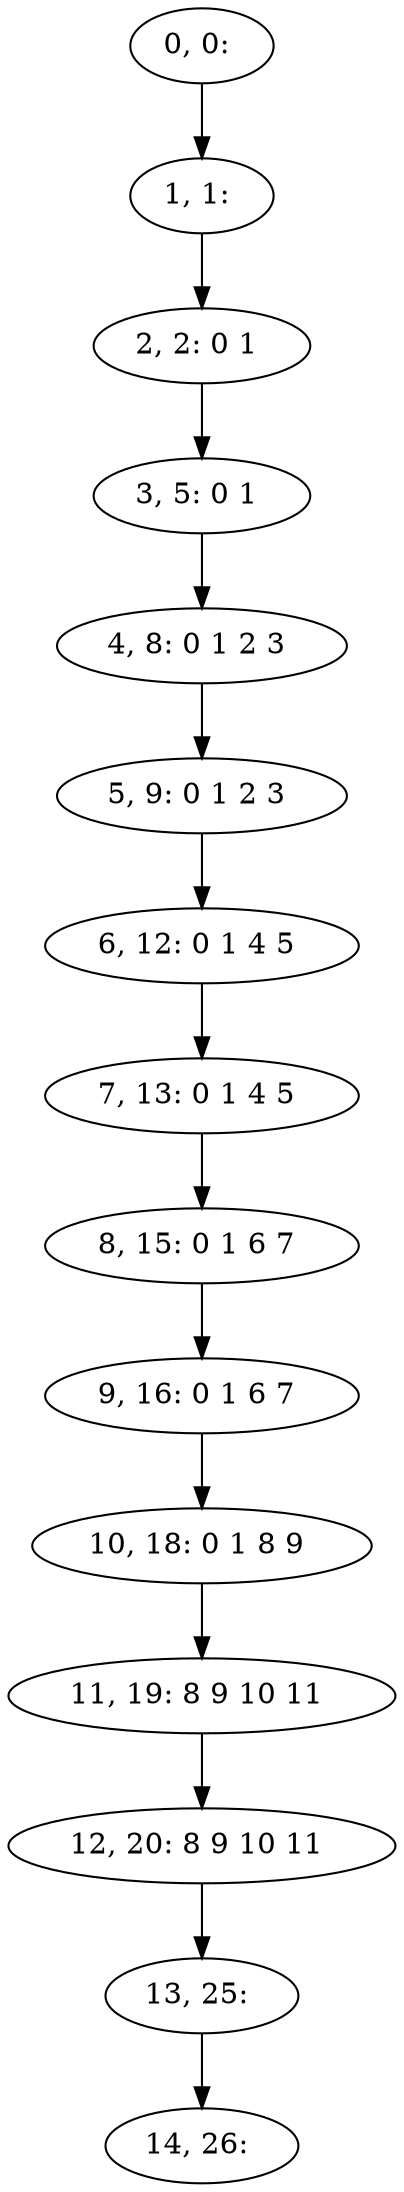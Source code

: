 digraph G {
0[label="0, 0: "];
1[label="1, 1: "];
2[label="2, 2: 0 1 "];
3[label="3, 5: 0 1 "];
4[label="4, 8: 0 1 2 3 "];
5[label="5, 9: 0 1 2 3 "];
6[label="6, 12: 0 1 4 5 "];
7[label="7, 13: 0 1 4 5 "];
8[label="8, 15: 0 1 6 7 "];
9[label="9, 16: 0 1 6 7 "];
10[label="10, 18: 0 1 8 9 "];
11[label="11, 19: 8 9 10 11 "];
12[label="12, 20: 8 9 10 11 "];
13[label="13, 25: "];
14[label="14, 26: "];
0->1 ;
1->2 ;
2->3 ;
3->4 ;
4->5 ;
5->6 ;
6->7 ;
7->8 ;
8->9 ;
9->10 ;
10->11 ;
11->12 ;
12->13 ;
13->14 ;
}
